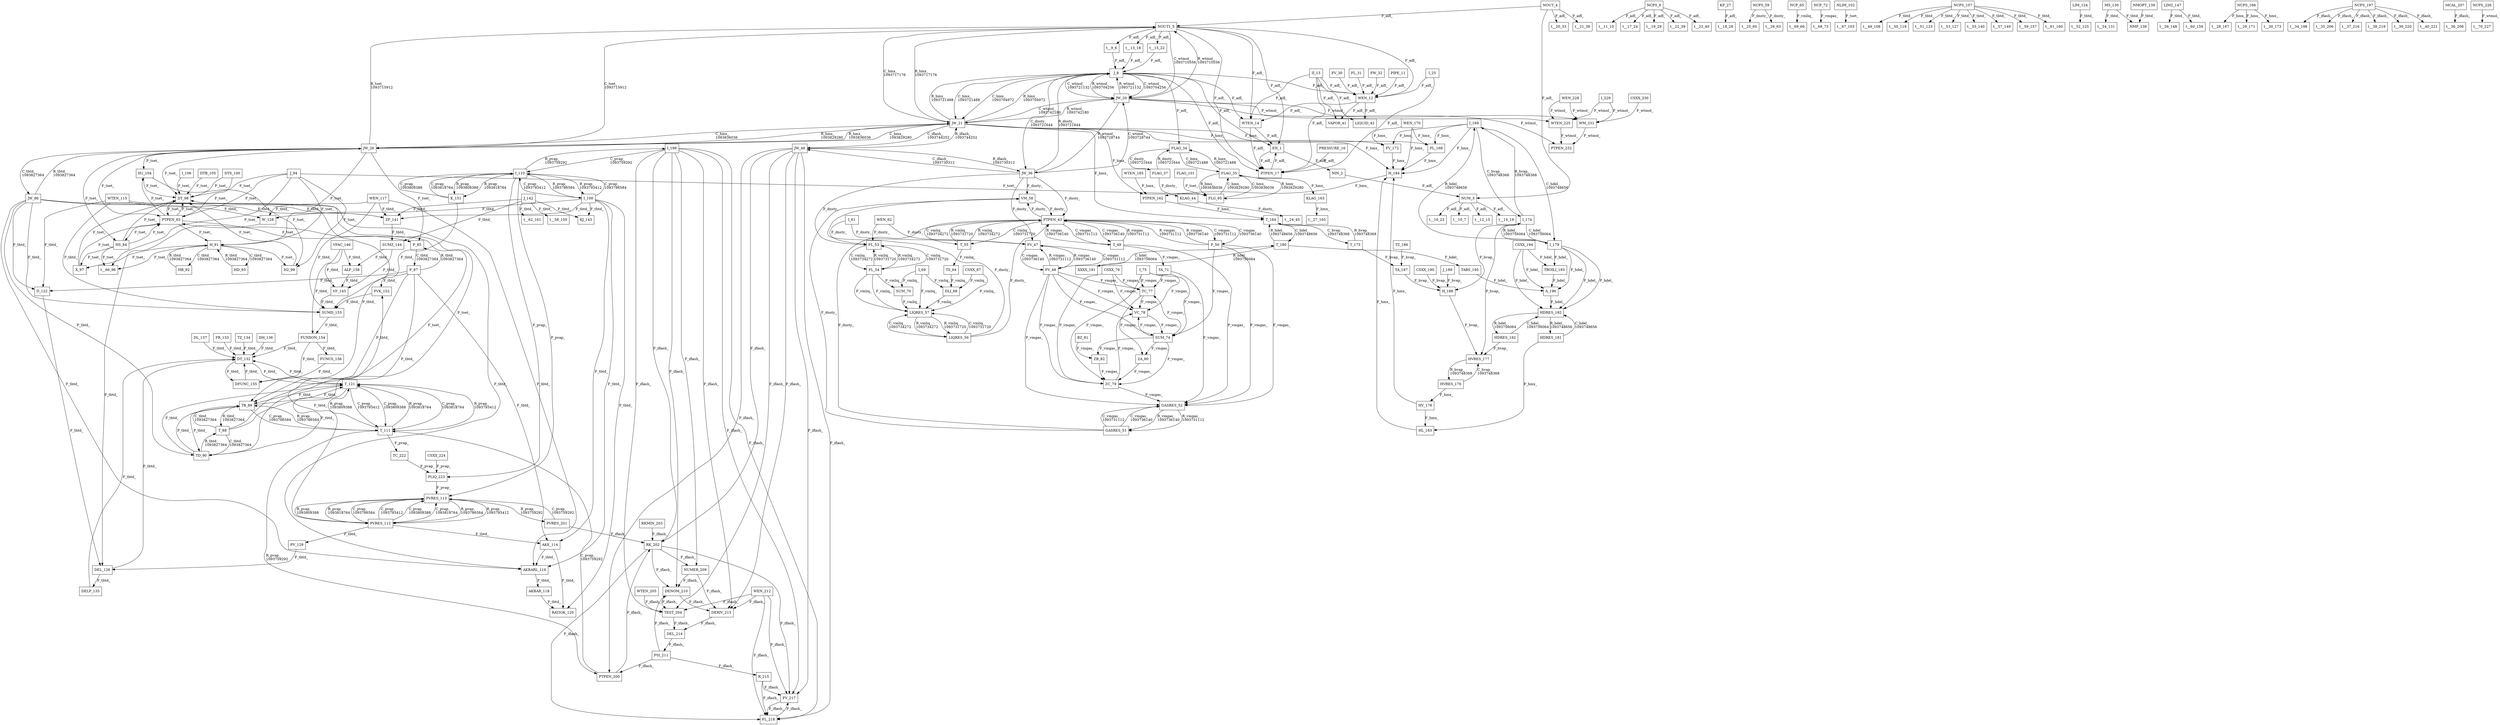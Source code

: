 digraph OA_DUG {
node [shape=rectangle];
EN_1->NIN_2[label="F_aifl_"];
NIN_2->NUM_3[label="F_aifl_"];
NOUT_4->NUM_3[label="F_aifl_"];
NOUT1_5->t__9_6[label="F_aifl_"];
NUM_3->t__10_7[label="F_aifl_"];
t__9_6->J_8[label="F_aifl_"];
NCPS_9->t__11_10[label="F_aifl_"];
PIPE_11->WEN_12[label="F_aifl_"];
II_13->WEN_12[label="F_aifl_"];
J_8->WEN_12[label="F_aifl_"];
II_13->WTEN_14[label="F_aifl_"];
J_8->WTEN_14[label="F_aifl_"];
WEN_12->WTEN_14[label="F_aifl_"];
NOUT_4->NOUT1_5[label="F_aifl_"];
NUM_3->t__12_15[label="F_aifl_"];
PRESSURE_16->PTPEN_17[label="F_aifl_"];
II_13->PTPEN_17[label="F_aifl_"];
NOUT1_5->t__13_18[label="F_aifl_"];
NUM_3->t__14_19[label="F_aifl_"];
t__13_18->J_8[label="F_aifl_"];
J_8->JW_20[label="C_wtmol_\l1093704256"];
JW_20->J_8[label="R_wtmol_\l1093704256"];
J_8->JW_21[label="C_hmx_\l1093704972"];
JW_21->J_8[label="R_hmx_\l1093704972"];
J_8->EN_1[label="F_aifl_"];
PTPEN_17->EN_1[label="F_aifl_"];
WTEN_14->EN_1[label="F_aifl_"];
NOUT1_5->PTPEN_17[label="F_aifl_"];
EN_1->PTPEN_17[label="F_aifl_"];
NOUT1_5->t__15_22[label="F_aifl_"];
NUM_3->t__16_23[label="F_aifl_"];
t__15_22->J_8[label="F_aifl_"];
NCPS_9->t__17_24[label="F_aifl_"];
I_25->WEN_12[label="F_aifl_"];
NOUT1_5->WEN_12[label="F_aifl_"];
NOUT1_5->WTEN_14[label="F_aifl_"];
NOUT1_5->JW_20[label="C_wtmol_\l1093710556"];
JW_20->NOUT1_5[label="R_wtmol_\l1093710556"];
WTEN_14->PTPEN_17[label="F_aifl_"];
NOUT1_5->JW_26[label="C_tset_\l1093715912"];
JW_26->NOUT1_5[label="R_tset_\l1093715912"];
KF_27->t__18_28[label="F_aifl_"];
NOUT1_5->EN_1[label="F_aifl_"];
NOUT1_5->JW_21[label="C_hmx_\l1093717176"];
JW_21->NOUT1_5[label="R_hmx_\l1093717176"];
NCPS_9->t__19_29[label="F_aifl_"];
FV_30->WEN_12[label="F_aifl_"];
FL_31->WEN_12[label="F_aifl_"];
FW_32->WEN_12[label="F_aifl_"];
NOUT_4->t__20_33[label="F_aifl_"];
J_8->PTPEN_17[label="F_aifl_"];
J_8->JW_20[label="C_wtmol_\l1093721132"];
JW_20->J_8[label="R_wtmol_\l1093721132"];
J_8->FLAG_34[label="F_aifl_"];
J_8->JW_21[label="C_hmx_\l1093721488"];
JW_21->J_8[label="R_hmx_\l1093721488"];
FLAG_34->FLAG_35[label="C_hmx_\l1093721488"];
FLAG_35->FLAG_34[label="R_hmx_\l1093721488"];
J_8->JW_36[label="C_dnsty_\l1093721644"];
JW_36->J_8[label="R_dnsty_\l1093721644"];
FLAG_34->FLAG_37[label="C_dnsty_\l1093721644"];
FLAG_37->FLAG_34[label="R_dnsty_\l1093721644"];
NOUT_4->t__21_38[label="F_aifl_"];
NCPS_9->t__22_39[label="F_aifl_"];
I_25->PTPEN_17[label="F_aifl_"];
NCPS_9->t__23_40[label="F_aifl_"];
II_13->VAPOR_41[label="F_aifl_"];
WEN_12->VAPOR_41[label="F_aifl_"];
II_13->LIQUID_42[label="F_aifl_"];
WEN_12->LIQUID_42[label="F_aifl_"];
JW_36->JW_20[label="C_wtmol_\l1093728744"];
JW_20->JW_36[label="R_wtmol_\l1093728744"];
JW_36->PTPEN_43[label="F_dnsty_"];
FLAG_37->KLAG_44[label="F_dnsty_"];
KLAG_44->t__24_45[label="F_dnsty_"];
JW_36->JW_46[label="C_iflash_\l1093730312"];
JW_46->JW_36[label="R_iflash_\l1093730312"];
FV_47->FV_48[label="C_vmgas_\l1093731112"];
FV_48->FV_47[label="R_vmgas_\l1093731112"];
PTPEN_43->T_49[label="C_vmgas_\l1093731112"];
T_49->PTPEN_43[label="R_vmgas_\l1093731112"];
PTPEN_43->P_50[label="C_vmgas_\l1093731112"];
P_50->PTPEN_43[label="R_vmgas_\l1093731112"];
GASRES_51->GASRES_52[label="C_vmgas_\l1093731112"];
GASRES_52->GASRES_51[label="R_vmgas_\l1093731112"];
FL_53->FL_54[label="C_vmliq_\l1093731720"];
FL_54->FL_53[label="R_vmliq_\l1093731720"];
PTPEN_43->T_55[label="C_vmliq_\l1093731720"];
T_55->PTPEN_43[label="R_vmliq_\l1093731720"];
LIQRES_56->LIQRES_57[label="C_vmliq_\l1093731720"];
LIQRES_57->LIQRES_56[label="R_vmliq_\l1093731720"];
JW_36->VM_58[label="F_dnsty_"];
GASRES_51->VM_58[label="F_dnsty_"];
LIQRES_56->VM_58[label="F_dnsty_"];
PTPEN_43->VM_58[label="F_dnsty_"];
VM_58->PTPEN_43[label="F_dnsty_"];
NCPS_59->t__25_60[label="F_dnsty_"];
JW_36->FL_53[label="F_dnsty_"];
I_61->FL_53[label="F_dnsty_"];
WEN_62->FL_53[label="F_dnsty_"];
FL_53->FL_54[label="C_vmliq_\l1093734272"];
FL_54->FL_53[label="R_vmliq_\l1093734272"];
PTPEN_43->T_55[label="C_vmliq_\l1093734272"];
T_55->PTPEN_43[label="R_vmliq_\l1093734272"];
LIQRES_56->LIQRES_57[label="C_vmliq_\l1093734272"];
LIQRES_57->LIQRES_56[label="R_vmliq_\l1093734272"];
LIQRES_56->PTPEN_43[label="F_dnsty_"];
NCPS_59->t__26_63[label="F_dnsty_"];
JW_36->FV_47[label="F_dnsty_"];
I_61->FV_47[label="F_dnsty_"];
WEN_62->FV_47[label="F_dnsty_"];
FV_47->FV_48[label="C_vmgas_\l1093736140"];
FV_48->FV_47[label="R_vmgas_\l1093736140"];
PTPEN_43->T_49[label="C_vmgas_\l1093736140"];
T_49->PTPEN_43[label="R_vmgas_\l1093736140"];
PTPEN_43->P_50[label="C_vmgas_\l1093736140"];
P_50->PTPEN_43[label="R_vmgas_\l1093736140"];
GASRES_51->GASRES_52[label="C_vmgas_\l1093736140"];
GASRES_52->GASRES_51[label="R_vmgas_\l1093736140"];
GASRES_51->PTPEN_43[label="F_dnsty_"];
T_55->TS_64[label="F_vmliq_"];
NCP_65->t__69_66[label="F_vmliq_"];
CSXX_67->DLI_68[label="F_vmliq_"];
I_69->DLI_68[label="F_vmliq_"];
TS_64->DLI_68[label="F_vmliq_"];
CSXX_67->LIQRES_57[label="F_vmliq_"];
FL_54->LIQRES_57[label="F_vmliq_"];
DLI_68->LIQRES_57[label="F_vmliq_"];
I_69->LIQRES_57[label="F_vmliq_"];
FL_54->SUM_70[label="F_vmliq_"];
I_69->SUM_70[label="F_vmliq_"];
SUM_70->LIQRES_57[label="F_vmliq_"];
T_49->TA_71[label="F_vmgas_"];
NCP_72->t__68_73[label="F_vmgas_"];
FV_48->SUM_74[label="F_vmgas_"];
I_75->SUM_74[label="F_vmgas_"];
CSXX_76->TC_77[label="F_vmgas_"];
FV_48->TC_77[label="F_vmgas_"];
I_75->TC_77[label="F_vmgas_"];
CSXX_76->VC_78[label="F_vmgas_"];
FV_48->VC_78[label="F_vmgas_"];
I_75->VC_78[label="F_vmgas_"];
CSXX_76->ZC_79[label="F_vmgas_"];
FV_48->ZC_79[label="F_vmgas_"];
I_75->ZC_79[label="F_vmgas_"];
SUM_74->TC_77[label="F_vmgas_"];
SUM_74->VC_78[label="F_vmgas_"];
SUM_74->ZC_79[label="F_vmgas_"];
TC_77->VC_78[label="F_vmgas_"];
ZC_79->VC_78[label="F_vmgas_"];
TA_71->TC_77[label="F_vmgas_"];
P_50->SUM_74[label="F_vmgas_"];
VC_78->SUM_74[label="F_vmgas_"];
SUM_74->ZA_80[label="F_vmgas_"];
TC_77->ZA_80[label="F_vmgas_"];
BZ_81->ZB_82[label="F_vmgas_"];
SUM_74->ZB_82[label="F_vmgas_"];
ZA_80->ZC_79[label="F_vmgas_"];
ZB_82->ZC_79[label="F_vmgas_"];
P_50->GASRES_52[label="F_vmgas_"];
TA_71->GASRES_52[label="F_vmgas_"];
ZC_79->GASRES_52[label="F_vmgas_"];
PTPEN_83->HS_84[label="F_tset_"];
JW_26->HS_84[label="F_tset_"];
PTPEN_83->P_85[label="F_tset_"];
JW_26->P_85[label="F_tset_"];
JW_26->JW_86[label="C_tbtd_\l1093827364"];
JW_86->JW_26[label="R_tbtd_\l1093827364"];
P_85->P_87[label="C_tbtd_\l1093827364"];
P_87->P_85[label="R_tbtd_\l1093827364"];
T_88->TB_89[label="C_tbtd_\l1093827364"];
TB_89->T_88[label="R_tbtd_\l1093827364"];
T_88->TD_90[label="C_tbtd_\l1093827364"];
TD_90->T_88[label="R_tbtd_\l1093827364"];
H_91->HB_92[label="C_tbtd_\l1093827364"];
HB_92->H_91[label="R_tbtd_\l1093827364"];
H_91->HD_93[label="C_tbtd_\l1093827364"];
HD_93->H_91[label="R_tbtd_\l1093827364"];
JW_26->PTPEN_83[label="F_tset_"];
J_94->PTPEN_83[label="F_tset_"];
T_88->PTPEN_83[label="F_tset_"];
J_94->FLG_95[label="F_tset_"];
JW_26->JW_21[label="C_hmx_\l1093829280"];
JW_21->JW_26[label="R_hmx_\l1093829280"];
FLG_95->FLAG_35[label="C_hmx_\l1093829280"];
FLAG_35->FLG_95[label="R_hmx_\l1093829280"];
PTPEN_83->H_91[label="F_tset_"];
JW_26->H_91[label="F_tset_"];
J_94->H_91[label="F_tset_"];
H_91->t__66_96[label="F_tset_"];
HS_84->t__66_96[label="F_tset_"];
J_94->t__66_96[label="F_tset_"];
H_91->X_97[label="F_tset_"];
HS_84->X_97[label="F_tset_"];
T_88->DT_98[label="F_tset_"];
X_97->DT_98[label="F_tset_"];
H_91->H2_99[label="F_tset_"];
DT_98->PTPEN_83[label="F_tset_"];
J_94->H2_99[label="F_tset_"];
DTS_100->DT_98[label="F_tset_"];
J_94->DT_98[label="F_tset_"];
DTS_100->PTPEN_83[label="F_tset_"];
HS_84->PTPEN_83[label="F_tset_"];
PTPEN_83->DT_98[label="F_tset_"];
JW_26->DT_98[label="F_tset_"];
FLAG_101->FLG_95[label="F_tset_"];
NLIM_102->t__67_103[label="F_tset_"];
JW_26->JW_21[label="C_hmx_\l1093836036"];
JW_21->JW_26[label="R_hmx_\l1093836036"];
FLG_95->FLAG_35[label="C_hmx_\l1093836036"];
FLAG_35->FLG_95[label="R_hmx_\l1093836036"];
PTPEN_83->H1_104[label="F_tset_"];
JW_26->H1_104[label="F_tset_"];
H1_104->DT_98[label="F_tset_"];
H2_99->DT_98[label="F_tset_"];
HS_84->DT_98[label="F_tset_"];
DTB_105->DT_98[label="F_tset_"];
I_106->DT_98[label="F_tset_"];
H1_104->H2_99[label="F_tset_"];
X_97->PTPEN_83[label="F_tset_"];
NCPS_107->t__49_108[label="F_tbtd_"];
I_109->I_110[label="C_pvap_\l1093786584"];
I_110->I_109[label="R_pvap_\l1093786584"];
TB_89->T_111[label="C_pvap_\l1093786584"];
T_111->TB_89[label="R_pvap_\l1093786584"];
PVRES_112->PVRES_113[label="C_pvap_\l1093786584"];
PVRES_113->PVRES_112[label="R_pvap_\l1093786584"];
P_87->AKE_114[label="F_tbtd_"];
I_109->AKE_114[label="F_tbtd_"];
PVRES_112->AKE_114[label="F_tbtd_"];
WTEN_115->AKBARL_116[label="F_tbtd_"];
JW_86->AKBARL_116[label="F_tbtd_"];
AKE_114->AKBARL_116[label="F_tbtd_"];
I_109->AKBARL_116[label="F_tbtd_"];
WEN_117->AKBARL_116[label="F_tbtd_"];
AKBARL_116->AKBAR_118[label="F_tbtd_"];
NCPS_107->t__50_119[label="F_tbtd_"];
AKBAR_118->RATIOK_120[label="F_tbtd_"];
AKE_114->RATIOK_120[label="F_tbtd_"];
I_109->RATIOK_120[label="F_tbtd_"];
TB_89->T_121[label="F_tbtd_"];
WTEN_115->D_122[label="F_tbtd_"];
JW_86->D_122[label="F_tbtd_"];
P_87->D_122[label="F_tbtd_"];
NCPS_107->t__51_123[label="F_tbtd_"];
TD_90->T_121[label="F_tbtd_"];
LIM_124->t__52_125[label="F_tbtd_"];
D_122->DEL_126[label="F_tbtd_"];
NCPS_107->t__53_127[label="F_tbtd_"];
JW_86->W_128[label="F_tbtd_"];
I_109->W_128[label="F_tbtd_"];
WEN_117->W_128[label="F_tbtd_"];
I_109->I_110[label="C_pvap_\l1093793412"];
I_110->I_109[label="R_pvap_\l1093793412"];
T_121->T_111[label="C_pvap_\l1093793412"];
T_111->T_121[label="R_pvap_\l1093793412"];
PVRES_112->PVRES_113[label="C_pvap_\l1093793412"];
PVRES_113->PVRES_112[label="R_pvap_\l1093793412"];
PVRES_112->PV_129[label="F_tbtd_"];
MS_130->t__54_131[label="F_tbtd_"];
PV_129->DEL_126[label="F_tbtd_"];
W_128->DEL_126[label="F_tbtd_"];
DEL_126->DT_132[label="F_tbtd_"];
FR_133->DT_132[label="F_tbtd_"];
T_121->DT_132[label="F_tbtd_"];
TZ_134->DT_132[label="F_tbtd_"];
DEL_126->DELP_135[label="F_tbtd_"];
DELP_135->DT_132[label="F_tbtd_"];
DH_136->DT_132[label="F_tbtd_"];
DL_137->DT_132[label="F_tbtd_"];
DT_132->T_121[label="F_tbtd_"];
MS_130->NMP_138[label="F_tbtd_"];
NMOPT_139->NMP_138[label="F_tbtd_"];
T_121->TB_89[label="F_tbtd_"];
T_121->TD_90[label="F_tbtd_"];
NCPS_107->t__55_140[label="F_tbtd_"];
WTEN_115->ZF_141[label="F_tbtd_"];
JW_86->ZF_141[label="F_tbtd_"];
I_109->ZF_141[label="F_tbtd_"];
J_142->ZF_141[label="F_tbtd_"];
WEN_117->ZF_141[label="F_tbtd_"];
I_109->KJ_143[label="F_tbtd_"];
J_142->KJ_143[label="F_tbtd_"];
J_142->SUMZ_144[label="F_tbtd_"];
ZF_141->SUMZ_144[label="F_tbtd_"];
SUMZ_144->VF_145[label="F_tbtd_"];
VFAC_146->VF_145[label="F_tbtd_"];
LIM2_147->t__56_148[label="F_tbtd_"];
NCPS_107->t__57_149[label="F_tbtd_"];
J_142->t__58_150[label="F_tbtd_"];
K_151->I_110[label="C_pvap_\l1093809388"];
I_110->K_151[label="R_pvap_\l1093809388"];
T_121->T_111[label="C_pvap_\l1093809388"];
T_111->T_121[label="R_pvap_\l1093809388"];
PVRES_112->PVRES_113[label="C_pvap_\l1093809388"];
PVRES_113->PVRES_112[label="R_pvap_\l1093809388"];
P_87->PVK_152[label="F_tbtd_"];
PVRES_112->PVK_152[label="F_tbtd_"];
WTEN_115->SUMD_153[label="F_tbtd_"];
JW_86->SUMD_153[label="F_tbtd_"];
K_151->SUMD_153[label="F_tbtd_"];
PVK_152->SUMD_153[label="F_tbtd_"];
VF_145->SUMD_153[label="F_tbtd_"];
WEN_117->SUMD_153[label="F_tbtd_"];
SUMD_153->FUNXON_154[label="F_tbtd_"];
VFAC_146->FUNXON_154[label="F_tbtd_"];
DT_132->DFUNC_155[label="F_tbtd_"];
FUNCS_156->DFUNC_155[label="F_tbtd_"];
FUNXON_154->DFUNC_155[label="F_tbtd_"];
DFUNC_155->DT_132[label="F_tbtd_"];
FUNXON_154->DT_132[label="F_tbtd_"];
FUNXON_154->FUNCS_156[label="F_tbtd_"];
NCPS_107->t__59_157[label="F_tbtd_"];
SUMZ_144->ALF_158[label="F_tbtd_"];
VFAC_146->ALF_158[label="F_tbtd_"];
ALF_158->VF_145[label="F_tbtd_"];
LIM2_147->t__60_159[label="F_tbtd_"];
NCPS_107->t__61_160[label="F_tbtd_"];
J_142->t__62_161[label="F_tbtd_"];
K_151->I_110[label="C_pvap_\l1093818764"];
I_110->K_151[label="R_pvap_\l1093818764"];
T_121->T_111[label="C_pvap_\l1093818764"];
T_111->T_121[label="R_pvap_\l1093818764"];
PVRES_112->PVRES_113[label="C_pvap_\l1093818764"];
PVRES_113->PVRES_112[label="R_pvap_\l1093818764"];
JW_21->JW_20[label="C_wtmol_\l1093742180"];
JW_20->JW_21[label="R_wtmol_\l1093742180"];
JW_21->PTPEN_162[label="F_hmx_"];
FLAG_35->KLAG_163[label="F_hmx_"];
JW_21->T_164[label="F_hmx_"];
PTPEN_162->T_164[label="F_hmx_"];
KLAG_163->t__27_165[label="F_hmx_"];
JW_21->JW_46[label="C_iflash_\l1093744252"];
JW_46->JW_21[label="R_iflash_\l1093744252"];
NCPS_166->t__28_167[label="F_hmx_"];
JW_21->FL_168[label="F_hmx_"];
I_169->FL_168[label="F_hmx_"];
WEN_170->FL_168[label="F_hmx_"];
NCPS_166->t__29_171[label="F_hmx_"];
JW_21->FV_172[label="F_hmx_"];
I_169->FV_172[label="F_hmx_"];
WEN_170->FV_172[label="F_hmx_"];
NCPS_166->t__30_173[label="F_hmx_"];
I_169->I_174[label="C_hvap_\l1093748368"];
I_174->I_169[label="R_hvap_\l1093748368"];
T_164->T_175[label="C_hvap_\l1093748368"];
T_175->T_164[label="R_hvap_\l1093748368"];
HVRES_176->HVRES_177[label="C_hvap_\l1093748368"];
HVRES_177->HVRES_176[label="R_hvap_\l1093748368"];
HVRES_176->HV_178[label="F_hmx_"];
I_169->I_179[label="C_hdel_\l1093748656"];
I_179->I_169[label="R_hdel_\l1093748656"];
T_164->T_180[label="C_hdel_\l1093748656"];
T_180->T_164[label="R_hdel_\l1093748656"];
HDRES_181->HDRES_182[label="C_hdel_\l1093748656"];
HDRES_182->HDRES_181[label="R_hdel_\l1093748656"];
HDRES_181->HL_183[label="F_hmx_"];
HV_178->HL_183[label="F_hmx_"];
HL_183->H_184[label="F_hmx_"];
HV_178->H_184[label="F_hmx_"];
I_169->H_184[label="F_hmx_"];
FL_168->H_184[label="F_hmx_"];
FV_172->H_184[label="F_hmx_"];
JW_21->H_184[label="F_hmx_"];
WEN_170->H_184[label="F_hmx_"];
H_184->PTPEN_162[label="F_hmx_"];
WTEN_185->PTPEN_162[label="F_hmx_"];
TZ_186->TA_187[label="F_hvap_"];
I_174->H_188[label="F_hvap_"];
J_189->H_188[label="F_hvap_"];
TA_187->H_188[label="F_hvap_"];
CSXX_190->H_188[label="F_hvap_"];
T_175->TA_187[label="F_hvap_"];
I_174->I_179[label="C_hdel_\l1093756064"];
I_179->I_174[label="R_hdel_\l1093756064"];
XXXX_191->T_180[label="C_hdel_\l1093756064"];
T_180->XXXX_191[label="R_hdel_\l1093756064"];
HDRES_192->HDRES_182[label="C_hdel_\l1093756064"];
HDRES_182->HDRES_192[label="R_hdel_\l1093756064"];
H_188->HVRES_177[label="F_hvap_"];
HDRES_192->HVRES_177[label="F_hvap_"];
I_179->TBOILI_193[label="F_hdel_"];
CSXX_194->TBOILI_193[label="F_hdel_"];
T_180->TABS_195[label="F_hdel_"];
I_179->A_196[label="F_hdel_"];
TABS_195->A_196[label="F_hdel_"];
TBOILI_193->A_196[label="F_hdel_"];
CSXX_194->A_196[label="F_hdel_"];
I_179->HDRES_182[label="F_hdel_"];
A_196->HDRES_182[label="F_hdel_"];
CSXX_194->HDRES_182[label="F_hdel_"];
NCPS_197->t__34_198[label="F_iflash_"];
I_199->I_110[label="C_pvap_\l1093759292"];
I_110->I_199[label="R_pvap_\l1093759292"];
PTPEN_200->T_111[label="C_pvap_\l1093759292"];
T_111->PTPEN_200[label="R_pvap_\l1093759292"];
PVRES_201->PVRES_113[label="C_pvap_\l1093759292"];
PVRES_113->PVRES_201[label="R_pvap_\l1093759292"];
JW_46->RK_202[label="F_iflash_"];
I_199->RK_202[label="F_iflash_"];
PVRES_201->RK_202[label="F_iflash_"];
PTPEN_200->RK_202[label="F_iflash_"];
RKMIN_203->RK_202[label="F_iflash_"];
JW_46->TEST_204[label="F_iflash_"];
WTEN_205->TEST_204[label="F_iflash_"];
NCPS_197->t__35_206[label="F_iflash_"];
MCAL_207->t__36_208[label="F_iflash_"];
I_199->NUMER_209[label="F_iflash_"];
RK_202->NUMER_209[label="F_iflash_"];
NUMER_209->DENOM_210[label="F_iflash_"];
PSI_211->DENOM_210[label="F_iflash_"];
I_199->DENOM_210[label="F_iflash_"];
RK_202->DENOM_210[label="F_iflash_"];
DENOM_210->TEST_204[label="F_iflash_"];
I_199->TEST_204[label="F_iflash_"];
WEN_212->TEST_204[label="F_iflash_"];
JW_46->DERIV_213[label="F_iflash_"];
DENOM_210->DERIV_213[label="F_iflash_"];
I_199->DERIV_213[label="F_iflash_"];
NUMER_209->DERIV_213[label="F_iflash_"];
WEN_212->DERIV_213[label="F_iflash_"];
DERIV_213->DEL_214[label="F_iflash_"];
TEST_204->DEL_214[label="F_iflash_"];
DEL_214->PSI_211[label="F_iflash_"];
PSI_211->R_215[label="F_iflash_"];
NCPS_197->t__37_216[label="F_iflash_"];
JW_46->FV_217[label="F_iflash_"];
I_199->FV_217[label="F_iflash_"];
R_215->FV_217[label="F_iflash_"];
RK_202->FV_217[label="F_iflash_"];
WEN_212->FV_217[label="F_iflash_"];
JW_46->FL_218[label="F_iflash_"];
I_199->FL_218[label="F_iflash_"];
FV_217->FL_218[label="F_iflash_"];
WEN_212->FL_218[label="F_iflash_"];
NCPS_197->t__38_219[label="F_iflash_"];
R_215->FL_218[label="F_iflash_"];
RK_202->FL_218[label="F_iflash_"];
FL_218->FV_217[label="F_iflash_"];
NCPS_197->t__39_220[label="F_iflash_"];
NCPS_197->t__40_221[label="F_iflash_"];
JW_46->PTPEN_200[label="F_iflash_"];
PSI_211->PTPEN_200[label="F_iflash_"];
T_111->TC_222[label="F_pvap_"];
I_110->PLIQ_223[label="F_pvap_"];
TC_222->PLIQ_223[label="F_pvap_"];
CSXX_224->PLIQ_223[label="F_pvap_"];
PLIQ_223->PVRES_113[label="F_pvap_"];
JW_20->WTEN_225[label="F_wtmol_"];
NCPS_226->t__70_227[label="F_wtmol_"];
WEN_228->WTEN_225[label="F_wtmol_"];
I_229->WTEN_225[label="F_wtmol_"];
CSXX_230->WM_231[label="F_wtmol_"];
WEN_228->WM_231[label="F_wtmol_"];
JW_20->WM_231[label="F_wtmol_"];
I_229->WM_231[label="F_wtmol_"];
WTEN_225->PTPEN_232[label="F_wtmol_"];
JW_20->PTPEN_232[label="F_wtmol_"];
WM_231->PTPEN_232[label="F_wtmol_"];
FV_48->GASRES_52[label="P_vmgas_"];
T_49->GASRES_52[label="P_vmgas_"];
P_50->GASRES_52[label="P_vmgas_"];
I_110->PVRES_113[label="P_pvap_"];
I_179->HDRES_182[label="P_hdel_"];
I_174->HVRES_177[label="P_hvap_"];
FL_54->LIQRES_57[label="P_vmliq_"];
JW_86->TB_89[label="P_tbtd_"];
JW_86->TD_90[label="P_tbtd_"];
P_87->TB_89[label="P_tbtd_"];
P_87->TD_90[label="P_tbtd_"];
TB_89->TD_90[label="P_tbtd_"];
TD_90->TB_89[label="P_tbtd_"];
}
